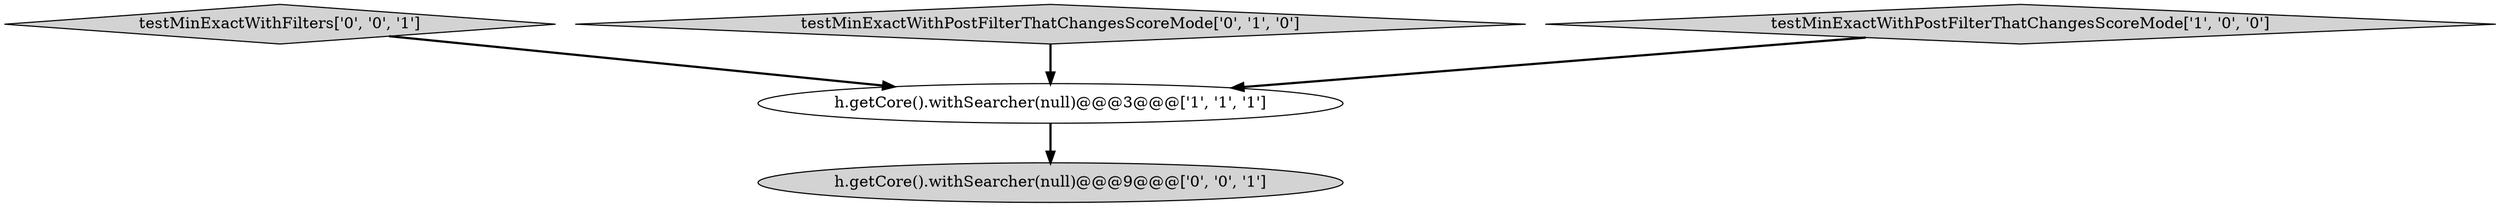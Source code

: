 digraph {
4 [style = filled, label = "testMinExactWithFilters['0', '0', '1']", fillcolor = lightgray, shape = diamond image = "AAA0AAABBB3BBB"];
3 [style = filled, label = "h.getCore().withSearcher(null)@@@9@@@['0', '0', '1']", fillcolor = lightgray, shape = ellipse image = "AAA0AAABBB3BBB"];
0 [style = filled, label = "h.getCore().withSearcher(null)@@@3@@@['1', '1', '1']", fillcolor = white, shape = ellipse image = "AAA0AAABBB1BBB"];
2 [style = filled, label = "testMinExactWithPostFilterThatChangesScoreMode['0', '1', '0']", fillcolor = lightgray, shape = diamond image = "AAA0AAABBB2BBB"];
1 [style = filled, label = "testMinExactWithPostFilterThatChangesScoreMode['1', '0', '0']", fillcolor = lightgray, shape = diamond image = "AAA0AAABBB1BBB"];
2->0 [style = bold, label=""];
4->0 [style = bold, label=""];
1->0 [style = bold, label=""];
0->3 [style = bold, label=""];
}
